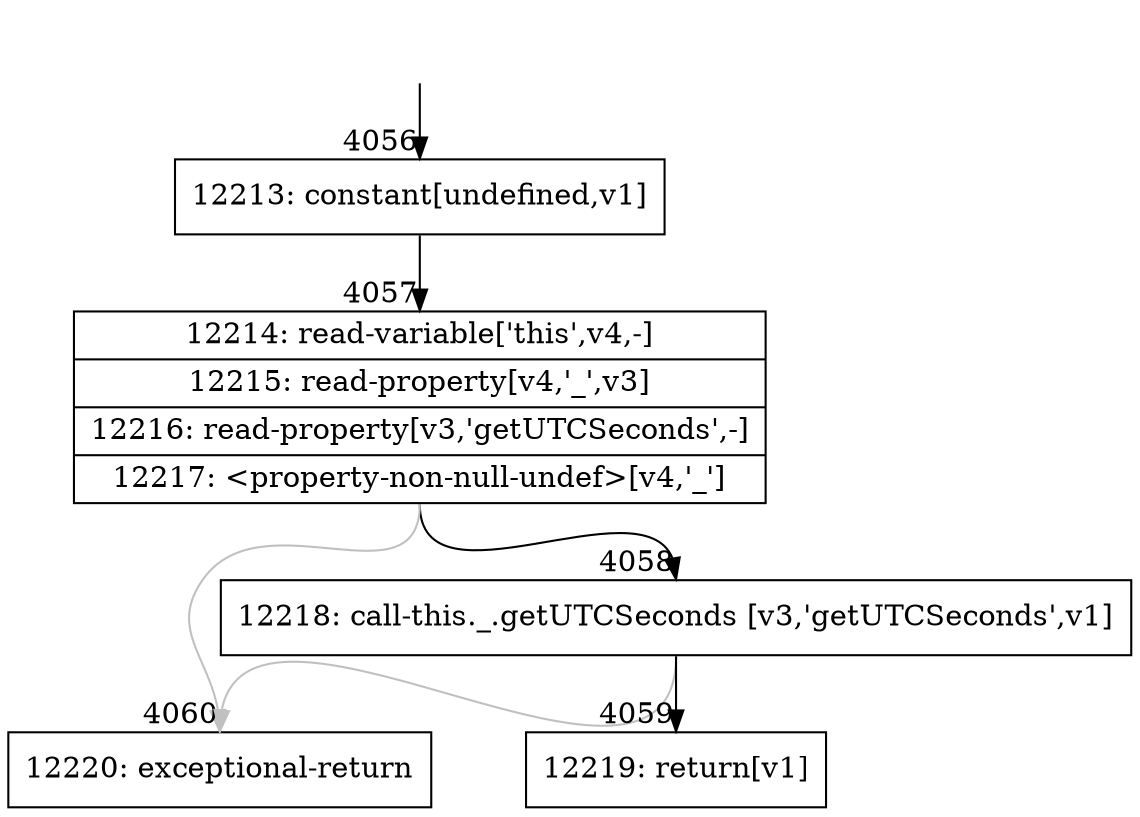 digraph {
rankdir="TD"
BB_entry369[shape=none,label=""];
BB_entry369 -> BB4056 [tailport=s, headport=n, headlabel="    4056"]
BB4056 [shape=record label="{12213: constant[undefined,v1]}" ] 
BB4056 -> BB4057 [tailport=s, headport=n, headlabel="      4057"]
BB4057 [shape=record label="{12214: read-variable['this',v4,-]|12215: read-property[v4,'_',v3]|12216: read-property[v3,'getUTCSeconds',-]|12217: \<property-non-null-undef\>[v4,'_']}" ] 
BB4057 -> BB4058 [tailport=s, headport=n, headlabel="      4058"]
BB4057 -> BB4060 [tailport=s, headport=n, color=gray, headlabel="      4060"]
BB4058 [shape=record label="{12218: call-this._.getUTCSeconds [v3,'getUTCSeconds',v1]}" ] 
BB4058 -> BB4059 [tailport=s, headport=n, headlabel="      4059"]
BB4058 -> BB4060 [tailport=s, headport=n, color=gray]
BB4059 [shape=record label="{12219: return[v1]}" ] 
BB4060 [shape=record label="{12220: exceptional-return}" ] 
//#$~ 2357
}
